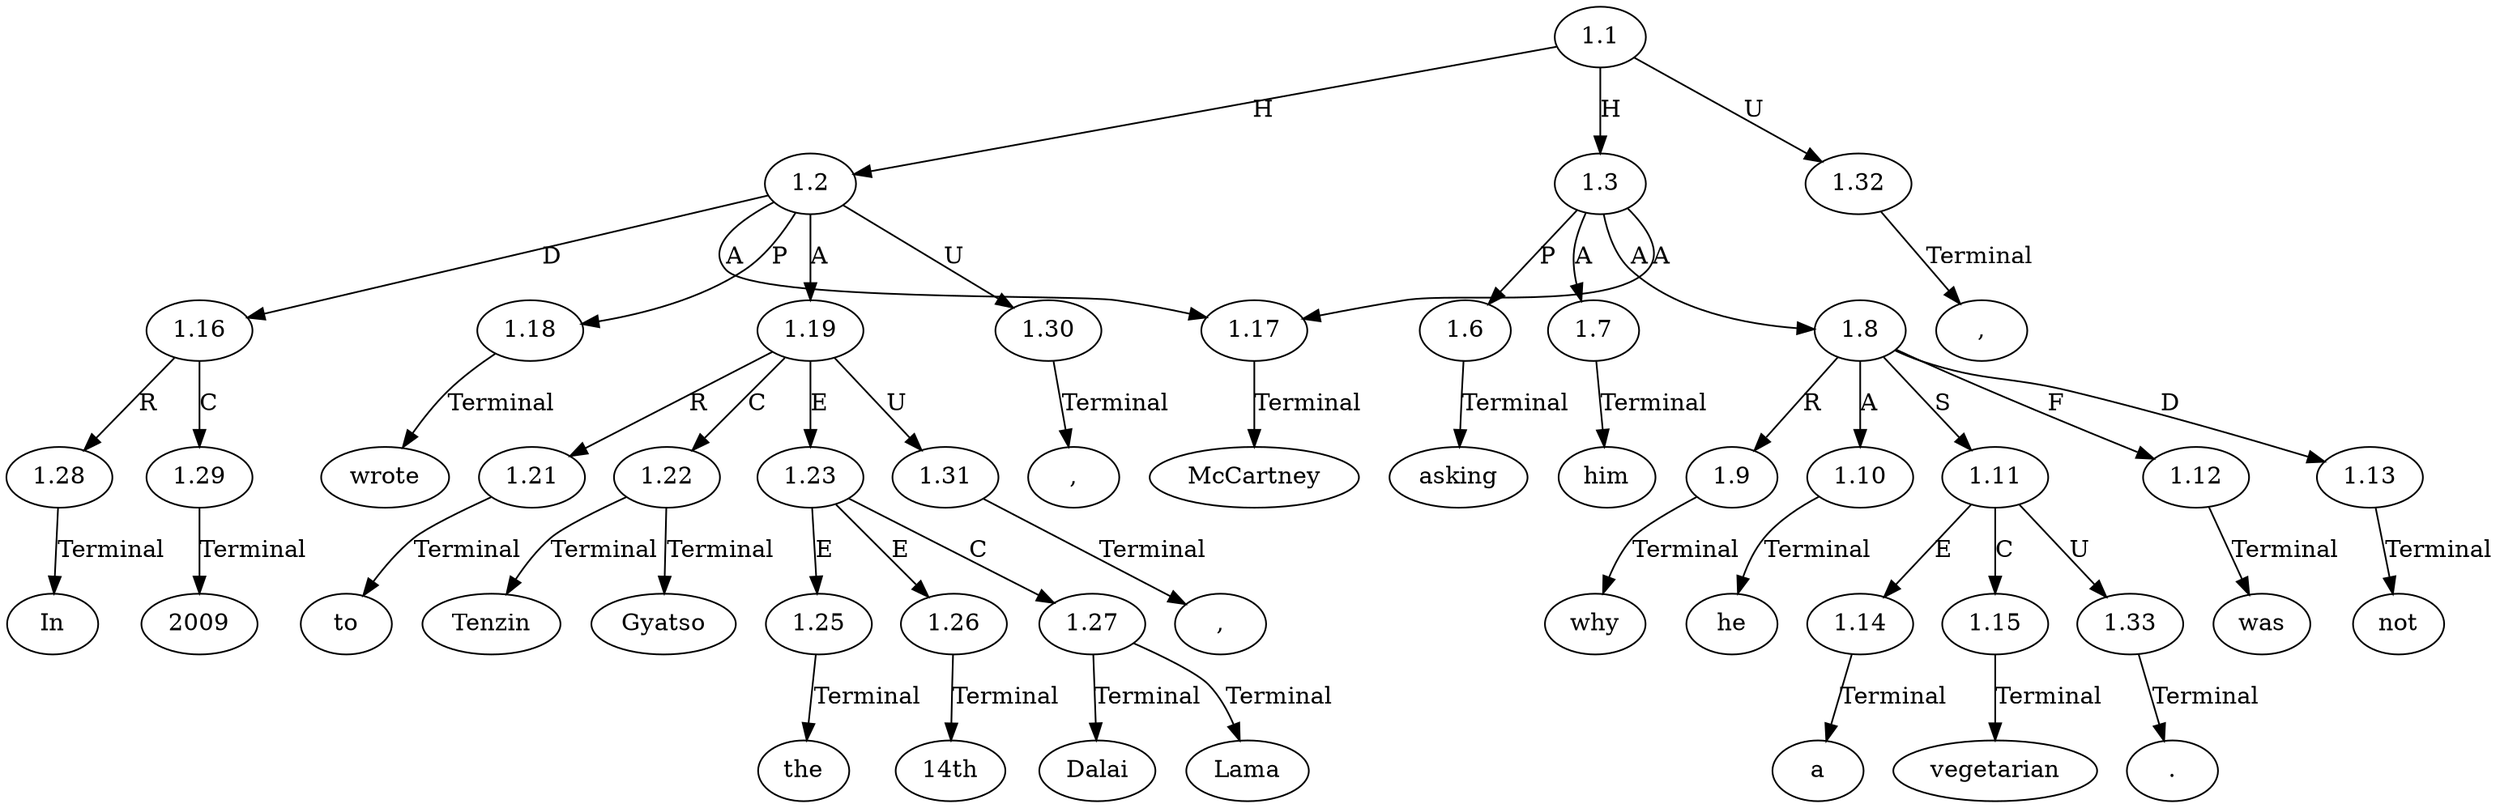 // Graph
digraph {
	0.1 [label=In ordering=out]
	0.10 [label=the ordering=out]
	0.11 [label="14th" ordering=out]
	0.12 [label=Dalai ordering=out]
	0.13 [label=Lama ordering=out]
	0.14 [label="," ordering=out]
	0.15 [label=asking ordering=out]
	0.16 [label=him ordering=out]
	0.17 [label=why ordering=out]
	0.18 [label=he ordering=out]
	0.19 [label=was ordering=out]
	0.2 [label=2009 ordering=out]
	0.20 [label=not ordering=out]
	0.21 [label=a ordering=out]
	0.22 [label=vegetarian ordering=out]
	0.23 [label="." ordering=out]
	0.3 [label="," ordering=out]
	0.4 [label=McCartney ordering=out]
	0.5 [label=wrote ordering=out]
	0.6 [label=to ordering=out]
	0.7 [label=Tenzin ordering=out]
	0.8 [label=Gyatso ordering=out]
	0.9 [label="," ordering=out]
	1.1 [label=1.1 ordering=out]
	1.2 [label=1.2 ordering=out]
	1.3 [label=1.3 ordering=out]
	1.6 [label=1.6 ordering=out]
	1.7 [label=1.7 ordering=out]
	1.8 [label=1.8 ordering=out]
	1.9 [label=1.9 ordering=out]
	1.10 [label=1.10 ordering=out]
	1.11 [label=1.11 ordering=out]
	1.12 [label=1.12 ordering=out]
	1.13 [label=1.13 ordering=out]
	1.14 [label=1.14 ordering=out]
	1.15 [label=1.15 ordering=out]
	1.16 [label=1.16 ordering=out]
	1.17 [label=1.17 ordering=out]
	1.18 [label=1.18 ordering=out]
	1.19 [label=1.19 ordering=out]
	1.21 [label=1.21 ordering=out]
	1.22 [label=1.22 ordering=out]
	1.23 [label=1.23 ordering=out]
	1.25 [label=1.25 ordering=out]
	1.26 [label=1.26 ordering=out]
	1.27 [label=1.27 ordering=out]
	1.28 [label=1.28 ordering=out]
	1.29 [label=1.29 ordering=out]
	1.30 [label=1.30 ordering=out]
	1.31 [label=1.31 ordering=out]
	1.32 [label=1.32 ordering=out]
	1.33 [label=1.33 ordering=out]
	1.1 -> 1.2 [label=H ordering=out]
	1.1 -> 1.3 [label=H ordering=out]
	1.1 -> 1.32 [label=U ordering=out]
	1.2 -> 1.16 [label=D ordering=out]
	1.2 -> 1.17 [label=A ordering=out]
	1.2 -> 1.18 [label=P ordering=out]
	1.2 -> 1.19 [label=A ordering=out]
	1.2 -> 1.30 [label=U ordering=out]
	1.3 -> 1.6 [label=P ordering=out]
	1.3 -> 1.7 [label=A ordering=out]
	1.3 -> 1.8 [label=A ordering=out]
	1.3 -> 1.17 [label=A ordering=out]
	1.6 -> 0.15 [label=Terminal ordering=out]
	1.7 -> 0.16 [label=Terminal ordering=out]
	1.8 -> 1.9 [label=R ordering=out]
	1.8 -> 1.10 [label=A ordering=out]
	1.8 -> 1.11 [label=S ordering=out]
	1.8 -> 1.12 [label=F ordering=out]
	1.8 -> 1.13 [label=D ordering=out]
	1.9 -> 0.17 [label=Terminal ordering=out]
	1.10 -> 0.18 [label=Terminal ordering=out]
	1.11 -> 1.14 [label=E ordering=out]
	1.11 -> 1.15 [label=C ordering=out]
	1.11 -> 1.33 [label=U ordering=out]
	1.12 -> 0.19 [label=Terminal ordering=out]
	1.13 -> 0.20 [label=Terminal ordering=out]
	1.14 -> 0.21 [label=Terminal ordering=out]
	1.15 -> 0.22 [label=Terminal ordering=out]
	1.16 -> 1.28 [label=R ordering=out]
	1.16 -> 1.29 [label=C ordering=out]
	1.17 -> 0.4 [label=Terminal ordering=out]
	1.18 -> 0.5 [label=Terminal ordering=out]
	1.19 -> 1.21 [label=R ordering=out]
	1.19 -> 1.22 [label=C ordering=out]
	1.19 -> 1.23 [label=E ordering=out]
	1.19 -> 1.31 [label=U ordering=out]
	1.21 -> 0.6 [label=Terminal ordering=out]
	1.22 -> 0.7 [label=Terminal ordering=out]
	1.22 -> 0.8 [label=Terminal ordering=out]
	1.23 -> 1.25 [label=E ordering=out]
	1.23 -> 1.26 [label=E ordering=out]
	1.23 -> 1.27 [label=C ordering=out]
	1.25 -> 0.10 [label=Terminal ordering=out]
	1.26 -> 0.11 [label=Terminal ordering=out]
	1.27 -> 0.12 [label=Terminal ordering=out]
	1.27 -> 0.13 [label=Terminal ordering=out]
	1.28 -> 0.1 [label=Terminal ordering=out]
	1.29 -> 0.2 [label=Terminal ordering=out]
	1.30 -> 0.3 [label=Terminal ordering=out]
	1.31 -> 0.9 [label=Terminal ordering=out]
	1.32 -> 0.14 [label=Terminal ordering=out]
	1.33 -> 0.23 [label=Terminal ordering=out]
}
